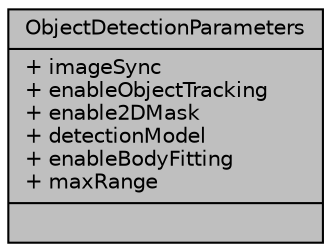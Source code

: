 digraph "ObjectDetectionParameters"
{
 // LATEX_PDF_SIZE
  edge [fontname="Helvetica",fontsize="10",labelfontname="Helvetica",labelfontsize="10"];
  node [fontname="Helvetica",fontsize="10",shape=record];
  Node1 [label="{ObjectDetectionParameters\n|+ imageSync\l+ enableObjectTracking\l+ enable2DMask\l+ detectionModel\l+ enableBodyFitting\l+ maxRange\l|}",height=0.2,width=0.4,color="black", fillcolor="grey75", style="filled", fontcolor="black",tooltip="Sets the object detection parameters."];
}
